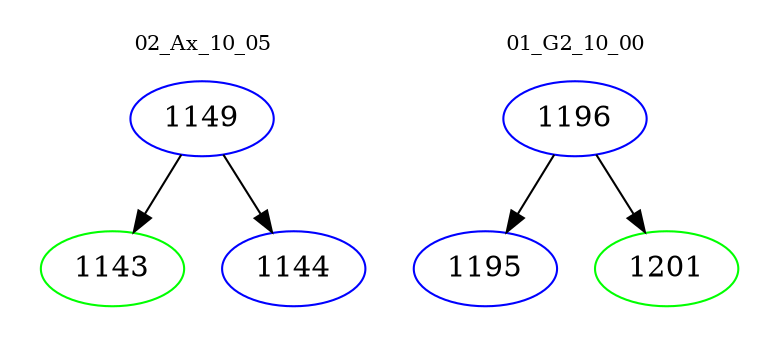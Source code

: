 digraph{
subgraph cluster_0 {
color = white
label = "02_Ax_10_05";
fontsize=10;
T0_1149 [label="1149", color="blue"]
T0_1149 -> T0_1143 [color="black"]
T0_1143 [label="1143", color="green"]
T0_1149 -> T0_1144 [color="black"]
T0_1144 [label="1144", color="blue"]
}
subgraph cluster_1 {
color = white
label = "01_G2_10_00";
fontsize=10;
T1_1196 [label="1196", color="blue"]
T1_1196 -> T1_1195 [color="black"]
T1_1195 [label="1195", color="blue"]
T1_1196 -> T1_1201 [color="black"]
T1_1201 [label="1201", color="green"]
}
}
